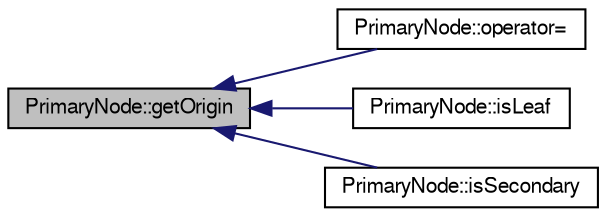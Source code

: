digraph "PrimaryNode::getOrigin"
{
  edge [fontname="FreeSans",fontsize="10",labelfontname="FreeSans",labelfontsize="10"];
  node [fontname="FreeSans",fontsize="10",shape=record];
  rankdir="LR";
  Node1 [label="PrimaryNode::getOrigin",height=0.2,width=0.4,color="black", fillcolor="grey75", style="filled", fontcolor="black"];
  Node1 -> Node2 [dir="back",color="midnightblue",fontsize="10",style="solid",fontname="FreeSans"];
  Node2 [label="PrimaryNode::operator=",height=0.2,width=0.4,color="black", fillcolor="white", style="filled",URL="$class_primary_node.html#a65947e95c15a0fb410405a40cf9f1588"];
  Node1 -> Node3 [dir="back",color="midnightblue",fontsize="10",style="solid",fontname="FreeSans"];
  Node3 [label="PrimaryNode::isLeaf",height=0.2,width=0.4,color="black", fillcolor="white", style="filled",URL="$class_primary_node.html#ad474d0d3dbdff25babd7c8a0d11f11b3"];
  Node1 -> Node4 [dir="back",color="midnightblue",fontsize="10",style="solid",fontname="FreeSans"];
  Node4 [label="PrimaryNode::isSecondary",height=0.2,width=0.4,color="black", fillcolor="white", style="filled",URL="$class_primary_node.html#ab53579453394be379fe2ef631599d9ad"];
}
